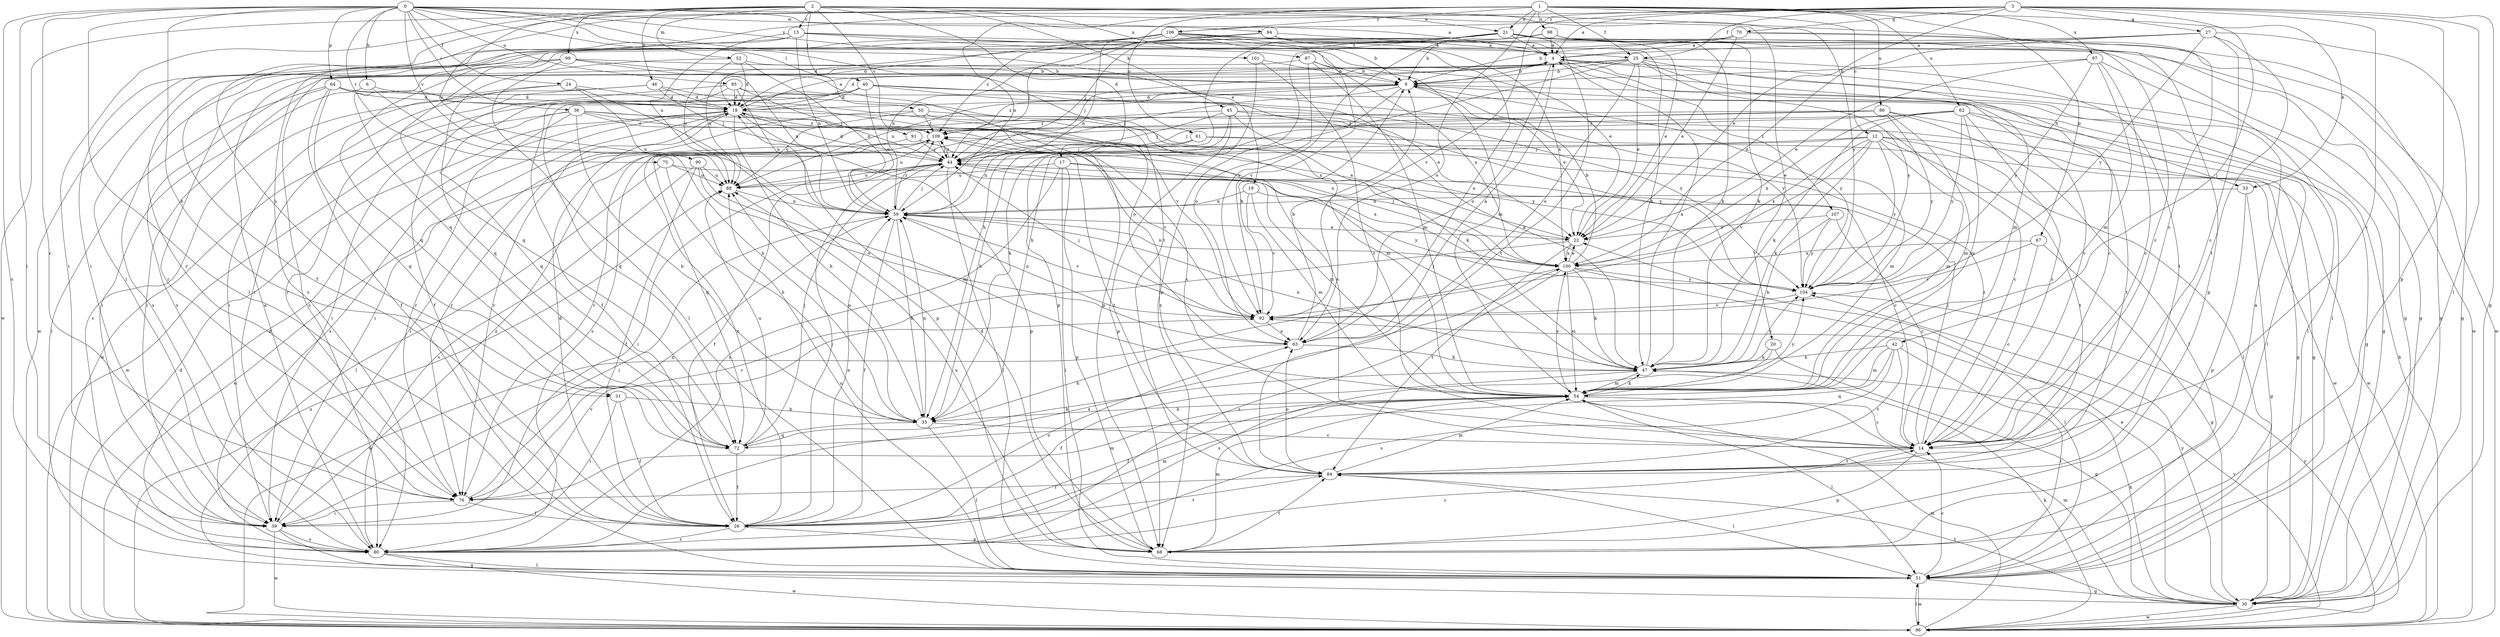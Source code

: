 strict digraph  {
0;
1;
2;
3;
4;
6;
9;
12;
13;
14;
17;
18;
19;
20;
21;
22;
24;
25;
26;
27;
30;
31;
33;
35;
36;
39;
40;
42;
44;
45;
46;
47;
50;
51;
52;
54;
59;
61;
62;
63;
64;
67;
68;
70;
72;
75;
76;
80;
84;
85;
86;
87;
88;
90;
91;
92;
94;
96;
97;
98;
99;
100;
101;
104;
106;
107;
109;
0 -> 4  [label=a];
0 -> 6  [label=b];
0 -> 19  [label=e];
0 -> 20  [label=e];
0 -> 24  [label=f];
0 -> 31  [label=h];
0 -> 36  [label=i];
0 -> 39  [label=i];
0 -> 50  [label=l];
0 -> 51  [label=l];
0 -> 64  [label=p];
0 -> 75  [label=r];
0 -> 76  [label=r];
0 -> 80  [label=s];
0 -> 84  [label=t];
0 -> 85  [label=u];
0 -> 90  [label=v];
0 -> 94  [label=w];
0 -> 101  [label=y];
1 -> 12  [label=c];
1 -> 21  [label=e];
1 -> 25  [label=f];
1 -> 31  [label=h];
1 -> 33  [label=h];
1 -> 39  [label=i];
1 -> 59  [label=n];
1 -> 61  [label=o];
1 -> 62  [label=o];
1 -> 63  [label=o];
1 -> 67  [label=p];
1 -> 86  [label=u];
1 -> 97  [label=x];
1 -> 98  [label=x];
1 -> 106  [label=z];
2 -> 13  [label=c];
2 -> 14  [label=c];
2 -> 17  [label=d];
2 -> 21  [label=e];
2 -> 39  [label=i];
2 -> 40  [label=j];
2 -> 45  [label=k];
2 -> 46  [label=k];
2 -> 52  [label=m];
2 -> 87  [label=u];
2 -> 88  [label=u];
2 -> 91  [label=v];
2 -> 96  [label=w];
2 -> 99  [label=x];
2 -> 104  [label=y];
3 -> 4  [label=a];
3 -> 14  [label=c];
3 -> 22  [label=e];
3 -> 25  [label=f];
3 -> 27  [label=g];
3 -> 30  [label=g];
3 -> 42  [label=j];
3 -> 51  [label=l];
3 -> 68  [label=p];
3 -> 70  [label=q];
3 -> 72  [label=q];
3 -> 92  [label=v];
3 -> 106  [label=z];
4 -> 9  [label=b];
4 -> 14  [label=c];
4 -> 30  [label=g];
4 -> 33  [label=h];
4 -> 44  [label=j];
4 -> 63  [label=o];
4 -> 80  [label=s];
4 -> 107  [label=z];
6 -> 18  [label=d];
6 -> 35  [label=h];
6 -> 39  [label=i];
9 -> 18  [label=d];
9 -> 22  [label=e];
9 -> 35  [label=h];
9 -> 44  [label=j];
9 -> 51  [label=l];
9 -> 88  [label=u];
9 -> 104  [label=y];
9 -> 109  [label=z];
12 -> 44  [label=j];
12 -> 47  [label=k];
12 -> 51  [label=l];
12 -> 54  [label=m];
12 -> 72  [label=q];
12 -> 84  [label=t];
12 -> 92  [label=v];
12 -> 96  [label=w];
12 -> 100  [label=x];
12 -> 104  [label=y];
13 -> 22  [label=e];
13 -> 25  [label=f];
13 -> 26  [label=f];
13 -> 54  [label=m];
13 -> 59  [label=n];
13 -> 88  [label=u];
13 -> 96  [label=w];
14 -> 44  [label=j];
14 -> 68  [label=p];
14 -> 84  [label=t];
14 -> 109  [label=z];
17 -> 14  [label=c];
17 -> 51  [label=l];
17 -> 54  [label=m];
17 -> 68  [label=p];
17 -> 80  [label=s];
17 -> 88  [label=u];
18 -> 4  [label=a];
18 -> 14  [label=c];
18 -> 30  [label=g];
18 -> 35  [label=h];
18 -> 39  [label=i];
18 -> 68  [label=p];
18 -> 76  [label=r];
18 -> 80  [label=s];
18 -> 109  [label=z];
19 -> 54  [label=m];
19 -> 59  [label=n];
19 -> 92  [label=v];
19 -> 104  [label=y];
20 -> 30  [label=g];
20 -> 47  [label=k];
20 -> 80  [label=s];
21 -> 4  [label=a];
21 -> 9  [label=b];
21 -> 22  [label=e];
21 -> 30  [label=g];
21 -> 35  [label=h];
21 -> 44  [label=j];
21 -> 47  [label=k];
21 -> 59  [label=n];
21 -> 68  [label=p];
21 -> 84  [label=t];
22 -> 44  [label=j];
22 -> 76  [label=r];
22 -> 84  [label=t];
22 -> 100  [label=x];
24 -> 18  [label=d];
24 -> 39  [label=i];
24 -> 59  [label=n];
24 -> 68  [label=p];
24 -> 76  [label=r];
25 -> 9  [label=b];
25 -> 14  [label=c];
25 -> 18  [label=d];
25 -> 22  [label=e];
25 -> 35  [label=h];
25 -> 54  [label=m];
25 -> 63  [label=o];
25 -> 80  [label=s];
25 -> 84  [label=t];
25 -> 104  [label=y];
26 -> 18  [label=d];
26 -> 44  [label=j];
26 -> 54  [label=m];
26 -> 59  [label=n];
26 -> 63  [label=o];
26 -> 68  [label=p];
26 -> 80  [label=s];
26 -> 84  [label=t];
26 -> 109  [label=z];
27 -> 4  [label=a];
27 -> 14  [label=c];
27 -> 30  [label=g];
27 -> 72  [label=q];
27 -> 84  [label=t];
27 -> 100  [label=x];
27 -> 104  [label=y];
30 -> 22  [label=e];
30 -> 47  [label=k];
30 -> 54  [label=m];
30 -> 84  [label=t];
30 -> 96  [label=w];
30 -> 104  [label=y];
31 -> 26  [label=f];
31 -> 35  [label=h];
31 -> 39  [label=i];
33 -> 30  [label=g];
33 -> 59  [label=n];
33 -> 68  [label=p];
35 -> 14  [label=c];
35 -> 51  [label=l];
35 -> 59  [label=n];
35 -> 72  [label=q];
35 -> 88  [label=u];
36 -> 14  [label=c];
36 -> 22  [label=e];
36 -> 35  [label=h];
36 -> 39  [label=i];
36 -> 76  [label=r];
36 -> 96  [label=w];
36 -> 100  [label=x];
36 -> 109  [label=z];
39 -> 30  [label=g];
39 -> 80  [label=s];
39 -> 96  [label=w];
39 -> 109  [label=z];
40 -> 18  [label=d];
40 -> 22  [label=e];
40 -> 26  [label=f];
40 -> 30  [label=g];
40 -> 47  [label=k];
40 -> 59  [label=n];
40 -> 72  [label=q];
40 -> 96  [label=w];
40 -> 104  [label=y];
42 -> 47  [label=k];
42 -> 51  [label=l];
42 -> 54  [label=m];
42 -> 72  [label=q];
42 -> 80  [label=s];
42 -> 84  [label=t];
44 -> 18  [label=d];
44 -> 26  [label=f];
44 -> 39  [label=i];
44 -> 51  [label=l];
44 -> 88  [label=u];
44 -> 109  [label=z];
45 -> 14  [label=c];
45 -> 35  [label=h];
45 -> 44  [label=j];
45 -> 47  [label=k];
45 -> 68  [label=p];
45 -> 104  [label=y];
45 -> 109  [label=z];
46 -> 18  [label=d];
46 -> 44  [label=j];
46 -> 63  [label=o];
46 -> 76  [label=r];
46 -> 80  [label=s];
47 -> 4  [label=a];
47 -> 26  [label=f];
47 -> 44  [label=j];
47 -> 54  [label=m];
47 -> 59  [label=n];
47 -> 104  [label=y];
50 -> 54  [label=m];
50 -> 76  [label=r];
50 -> 88  [label=u];
50 -> 104  [label=y];
50 -> 109  [label=z];
51 -> 14  [label=c];
51 -> 30  [label=g];
51 -> 88  [label=u];
51 -> 96  [label=w];
52 -> 9  [label=b];
52 -> 18  [label=d];
52 -> 59  [label=n];
52 -> 72  [label=q];
52 -> 88  [label=u];
54 -> 14  [label=c];
54 -> 26  [label=f];
54 -> 35  [label=h];
54 -> 47  [label=k];
54 -> 51  [label=l];
54 -> 100  [label=x];
54 -> 104  [label=y];
59 -> 22  [label=e];
59 -> 26  [label=f];
59 -> 35  [label=h];
59 -> 39  [label=i];
59 -> 44  [label=j];
59 -> 92  [label=v];
59 -> 109  [label=z];
61 -> 44  [label=j];
61 -> 54  [label=m];
61 -> 59  [label=n];
61 -> 96  [label=w];
62 -> 14  [label=c];
62 -> 47  [label=k];
62 -> 51  [label=l];
62 -> 54  [label=m];
62 -> 80  [label=s];
62 -> 84  [label=t];
62 -> 100  [label=x];
62 -> 104  [label=y];
62 -> 109  [label=z];
63 -> 4  [label=a];
63 -> 9  [label=b];
63 -> 35  [label=h];
63 -> 47  [label=k];
64 -> 18  [label=d];
64 -> 26  [label=f];
64 -> 39  [label=i];
64 -> 51  [label=l];
64 -> 72  [label=q];
64 -> 92  [label=v];
64 -> 100  [label=x];
67 -> 14  [label=c];
67 -> 30  [label=g];
67 -> 92  [label=v];
67 -> 100  [label=x];
68 -> 4  [label=a];
68 -> 18  [label=d];
68 -> 54  [label=m];
68 -> 84  [label=t];
68 -> 88  [label=u];
70 -> 4  [label=a];
70 -> 9  [label=b];
70 -> 14  [label=c];
70 -> 22  [label=e];
70 -> 30  [label=g];
70 -> 80  [label=s];
72 -> 26  [label=f];
72 -> 44  [label=j];
72 -> 47  [label=k];
72 -> 88  [label=u];
75 -> 35  [label=h];
75 -> 51  [label=l];
75 -> 88  [label=u];
75 -> 100  [label=x];
76 -> 26  [label=f];
76 -> 39  [label=i];
76 -> 54  [label=m];
76 -> 59  [label=n];
76 -> 92  [label=v];
80 -> 4  [label=a];
80 -> 14  [label=c];
80 -> 18  [label=d];
80 -> 51  [label=l];
80 -> 96  [label=w];
80 -> 100  [label=x];
84 -> 51  [label=l];
84 -> 54  [label=m];
84 -> 63  [label=o];
84 -> 76  [label=r];
84 -> 109  [label=z];
85 -> 18  [label=d];
85 -> 26  [label=f];
85 -> 44  [label=j];
85 -> 59  [label=n];
85 -> 72  [label=q];
85 -> 104  [label=y];
86 -> 30  [label=g];
86 -> 44  [label=j];
86 -> 51  [label=l];
86 -> 54  [label=m];
86 -> 76  [label=r];
86 -> 104  [label=y];
86 -> 109  [label=z];
87 -> 9  [label=b];
87 -> 54  [label=m];
87 -> 63  [label=o];
87 -> 88  [label=u];
87 -> 100  [label=x];
88 -> 59  [label=n];
90 -> 26  [label=f];
90 -> 54  [label=m];
90 -> 63  [label=o];
90 -> 80  [label=s];
90 -> 88  [label=u];
91 -> 39  [label=i];
91 -> 44  [label=j];
91 -> 84  [label=t];
92 -> 9  [label=b];
92 -> 44  [label=j];
92 -> 59  [label=n];
92 -> 63  [label=o];
94 -> 4  [label=a];
94 -> 18  [label=d];
94 -> 44  [label=j];
94 -> 47  [label=k];
94 -> 100  [label=x];
96 -> 9  [label=b];
96 -> 18  [label=d];
96 -> 47  [label=k];
96 -> 51  [label=l];
96 -> 54  [label=m];
96 -> 88  [label=u];
96 -> 92  [label=v];
96 -> 104  [label=y];
97 -> 9  [label=b];
97 -> 14  [label=c];
97 -> 22  [label=e];
97 -> 51  [label=l];
97 -> 54  [label=m];
97 -> 104  [label=y];
98 -> 4  [label=a];
98 -> 47  [label=k];
98 -> 68  [label=p];
98 -> 72  [label=q];
98 -> 76  [label=r];
98 -> 92  [label=v];
98 -> 96  [label=w];
99 -> 9  [label=b];
99 -> 51  [label=l];
99 -> 59  [label=n];
99 -> 68  [label=p];
99 -> 76  [label=r];
99 -> 80  [label=s];
100 -> 9  [label=b];
100 -> 22  [label=e];
100 -> 47  [label=k];
100 -> 51  [label=l];
100 -> 54  [label=m];
100 -> 59  [label=n];
100 -> 80  [label=s];
100 -> 96  [label=w];
100 -> 104  [label=y];
101 -> 9  [label=b];
101 -> 14  [label=c];
101 -> 68  [label=p];
104 -> 92  [label=v];
106 -> 4  [label=a];
106 -> 9  [label=b];
106 -> 18  [label=d];
106 -> 30  [label=g];
106 -> 39  [label=i];
106 -> 59  [label=n];
106 -> 63  [label=o];
106 -> 92  [label=v];
106 -> 96  [label=w];
106 -> 109  [label=z];
107 -> 14  [label=c];
107 -> 22  [label=e];
107 -> 47  [label=k];
107 -> 104  [label=y];
109 -> 44  [label=j];
109 -> 88  [label=u];
109 -> 92  [label=v];
109 -> 96  [label=w];
}

